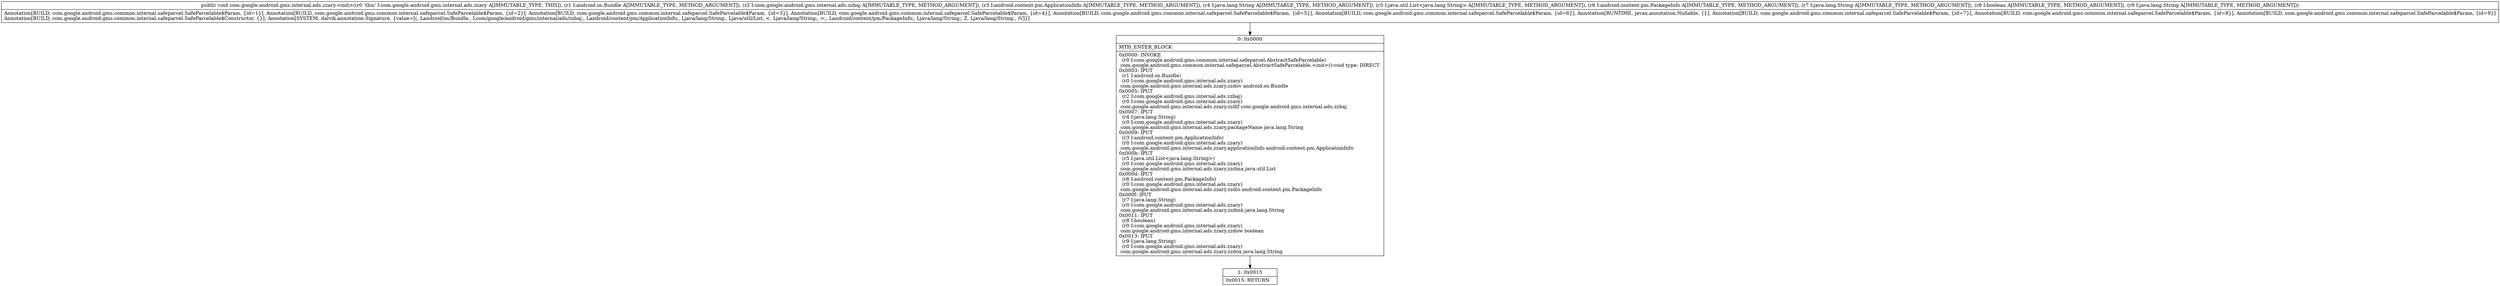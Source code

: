 digraph "CFG forcom.google.android.gms.internal.ads.zzary.\<init\>(Landroid\/os\/Bundle;Lcom\/google\/android\/gms\/internal\/ads\/zzbaj;Landroid\/content\/pm\/ApplicationInfo;Ljava\/lang\/String;Ljava\/util\/List;Landroid\/content\/pm\/PackageInfo;Ljava\/lang\/String;ZLjava\/lang\/String;)V" {
Node_0 [shape=record,label="{0\:\ 0x0000|MTH_ENTER_BLOCK\l|0x0000: INVOKE  \l  (r0 I:com.google.android.gms.common.internal.safeparcel.AbstractSafeParcelable)\l com.google.android.gms.common.internal.safeparcel.AbstractSafeParcelable.\<init\>():void type: DIRECT \l0x0003: IPUT  \l  (r1 I:android.os.Bundle)\l  (r0 I:com.google.android.gms.internal.ads.zzary)\l com.google.android.gms.internal.ads.zzary.zzdov android.os.Bundle \l0x0005: IPUT  \l  (r2 I:com.google.android.gms.internal.ads.zzbaj)\l  (r0 I:com.google.android.gms.internal.ads.zzary)\l com.google.android.gms.internal.ads.zzary.zzdlf com.google.android.gms.internal.ads.zzbaj \l0x0007: IPUT  \l  (r4 I:java.lang.String)\l  (r0 I:com.google.android.gms.internal.ads.zzary)\l com.google.android.gms.internal.ads.zzary.packageName java.lang.String \l0x0009: IPUT  \l  (r3 I:android.content.pm.ApplicationInfo)\l  (r0 I:com.google.android.gms.internal.ads.zzary)\l com.google.android.gms.internal.ads.zzary.applicationInfo android.content.pm.ApplicationInfo \l0x000b: IPUT  \l  (r5 I:java.util.List\<java.lang.String\>)\l  (r0 I:com.google.android.gms.internal.ads.zzary)\l com.google.android.gms.internal.ads.zzary.zzdma java.util.List \l0x000d: IPUT  \l  (r6 I:android.content.pm.PackageInfo)\l  (r0 I:com.google.android.gms.internal.ads.zzary)\l com.google.android.gms.internal.ads.zzary.zzdlo android.content.pm.PackageInfo \l0x000f: IPUT  \l  (r7 I:java.lang.String)\l  (r0 I:com.google.android.gms.internal.ads.zzary)\l com.google.android.gms.internal.ads.zzary.zzdmk java.lang.String \l0x0011: IPUT  \l  (r8 I:boolean)\l  (r0 I:com.google.android.gms.internal.ads.zzary)\l com.google.android.gms.internal.ads.zzary.zzdow boolean \l0x0013: IPUT  \l  (r9 I:java.lang.String)\l  (r0 I:com.google.android.gms.internal.ads.zzary)\l com.google.android.gms.internal.ads.zzary.zzdox java.lang.String \l}"];
Node_1 [shape=record,label="{1\:\ 0x0015|0x0015: RETURN   \l}"];
MethodNode[shape=record,label="{public void com.google.android.gms.internal.ads.zzary.\<init\>((r0 'this' I:com.google.android.gms.internal.ads.zzary A[IMMUTABLE_TYPE, THIS]), (r1 I:android.os.Bundle A[IMMUTABLE_TYPE, METHOD_ARGUMENT]), (r2 I:com.google.android.gms.internal.ads.zzbaj A[IMMUTABLE_TYPE, METHOD_ARGUMENT]), (r3 I:android.content.pm.ApplicationInfo A[IMMUTABLE_TYPE, METHOD_ARGUMENT]), (r4 I:java.lang.String A[IMMUTABLE_TYPE, METHOD_ARGUMENT]), (r5 I:java.util.List\<java.lang.String\> A[IMMUTABLE_TYPE, METHOD_ARGUMENT]), (r6 I:android.content.pm.PackageInfo A[IMMUTABLE_TYPE, METHOD_ARGUMENT]), (r7 I:java.lang.String A[IMMUTABLE_TYPE, METHOD_ARGUMENT]), (r8 I:boolean A[IMMUTABLE_TYPE, METHOD_ARGUMENT]), (r9 I:java.lang.String A[IMMUTABLE_TYPE, METHOD_ARGUMENT]))  | Annotation[BUILD, com.google.android.gms.common.internal.safeparcel.SafeParcelable$Param, \{id=1\}], Annotation[BUILD, com.google.android.gms.common.internal.safeparcel.SafeParcelable$Param, \{id=2\}], Annotation[BUILD, com.google.android.gms.common.internal.safeparcel.SafeParcelable$Param, \{id=3\}], Annotation[BUILD, com.google.android.gms.common.internal.safeparcel.SafeParcelable$Param, \{id=4\}], Annotation[BUILD, com.google.android.gms.common.internal.safeparcel.SafeParcelable$Param, \{id=5\}], Annotation[BUILD, com.google.android.gms.common.internal.safeparcel.SafeParcelable$Param, \{id=6\}], Annotation[RUNTIME, javax.annotation.Nullable, \{\}], Annotation[BUILD, com.google.android.gms.common.internal.safeparcel.SafeParcelable$Param, \{id=7\}], Annotation[BUILD, com.google.android.gms.common.internal.safeparcel.SafeParcelable$Param, \{id=8\}], Annotation[BUILD, com.google.android.gms.common.internal.safeparcel.SafeParcelable$Param, \{id=9\}]\lAnnotation[BUILD, com.google.android.gms.common.internal.safeparcel.SafeParcelable$Constructor, \{\}], Annotation[SYSTEM, dalvik.annotation.Signature, \{value=[(, Landroid\/os\/Bundle;, Lcom\/google\/android\/gms\/internal\/ads\/zzbaj;, Landroid\/content\/pm\/ApplicationInfo;, Ljava\/lang\/String;, Ljava\/util\/List, \<, Ljava\/lang\/String;, \>;, Landroid\/content\/pm\/PackageInfo;, Ljava\/lang\/String;, Z, Ljava\/lang\/String;, )V]\}]\l}"];
MethodNode -> Node_0;
Node_0 -> Node_1;
}

